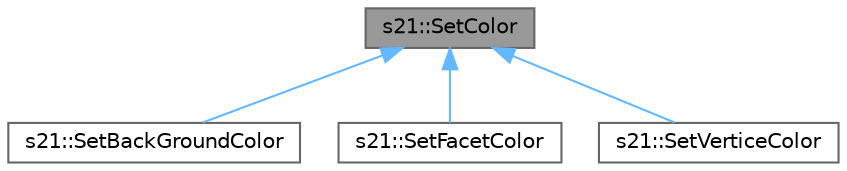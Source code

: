 digraph "s21::SetColor"
{
 // LATEX_PDF_SIZE
  bgcolor="transparent";
  edge [fontname=Helvetica,fontsize=10,labelfontname=Helvetica,labelfontsize=10];
  node [fontname=Helvetica,fontsize=10,shape=box,height=0.2,width=0.4];
  Node1 [id="Node000001",label="s21::SetColor",height=0.2,width=0.4,color="gray40", fillcolor="grey60", style="filled", fontcolor="black",tooltip="Класс, отвечающий за установку цвета"];
  Node1 -> Node2 [id="edge1_Node000001_Node000002",dir="back",color="steelblue1",style="solid",tooltip=" "];
  Node2 [id="Node000002",label="s21::SetBackGroundColor",height=0.2,width=0.4,color="gray40", fillcolor="white", style="filled",URL="$classs21_1_1SetBackGroundColor.html",tooltip="Класс для установки цвета фона модели"];
  Node1 -> Node3 [id="edge2_Node000001_Node000003",dir="back",color="steelblue1",style="solid",tooltip=" "];
  Node3 [id="Node000003",label="s21::SetFacetColor",height=0.2,width=0.4,color="gray40", fillcolor="white", style="filled",URL="$classs21_1_1SetFacetColor.html",tooltip="Класс для установки цвета ребер модели"];
  Node1 -> Node4 [id="edge3_Node000001_Node000004",dir="back",color="steelblue1",style="solid",tooltip=" "];
  Node4 [id="Node000004",label="s21::SetVerticeColor",height=0.2,width=0.4,color="gray40", fillcolor="white", style="filled",URL="$classs21_1_1SetVerticeColor.html",tooltip="Класс для установки цвета вершин модели"];
}
